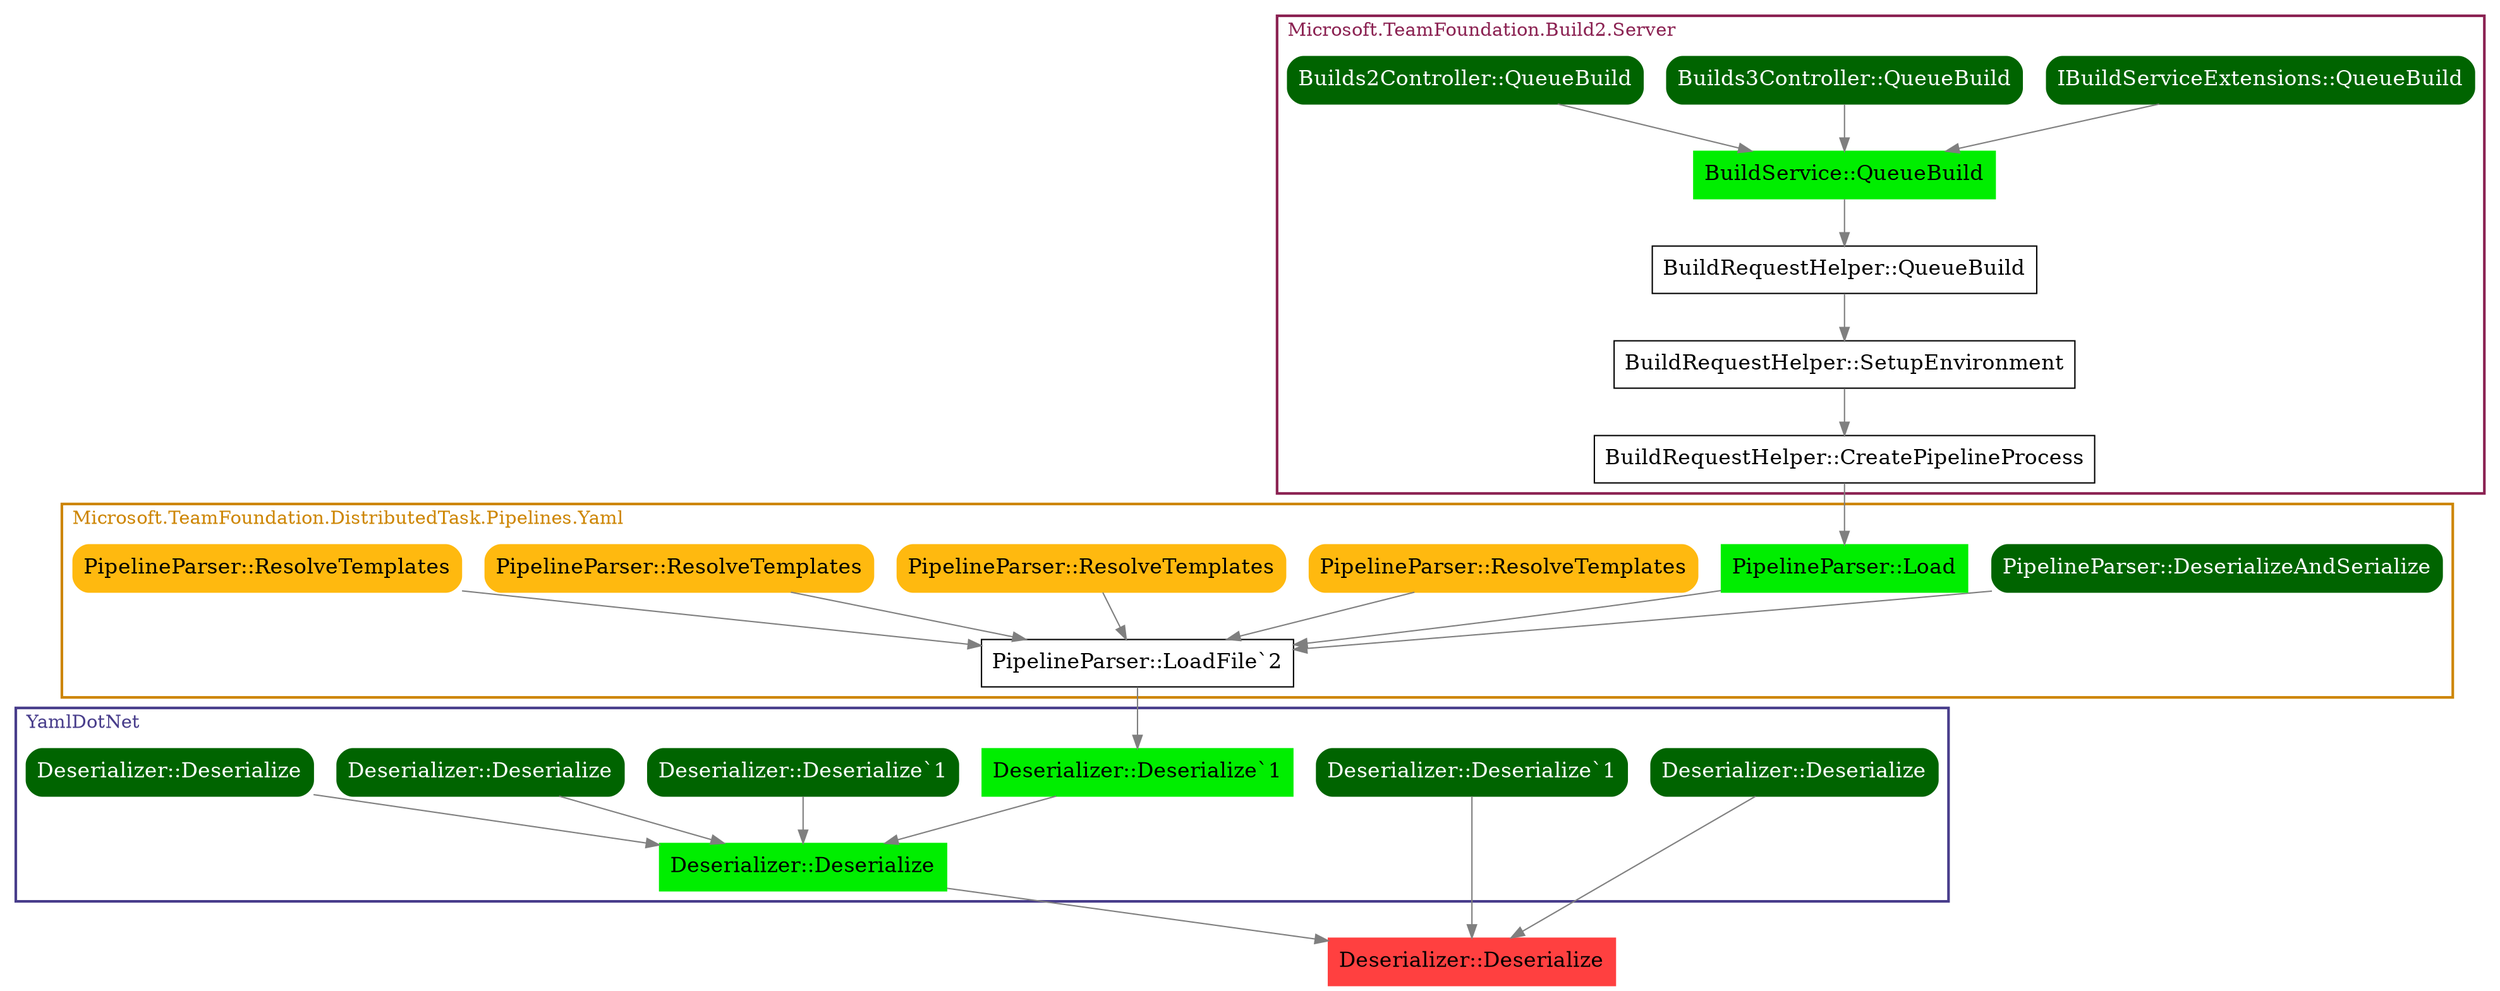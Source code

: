 digraph G {
node [fontsize = 16];
0 [label="Deserializer::Deserialize", shape="box", style="filled", fillcolor="brown1", color="brown1"];
subgraph cluster_0 {
label="YamlDotNet";
color=darkslateblue;
fontcolor=darkslateblue;
penwidth=2;
labeljust=l;
1 [label="Deserializer::Deserialize", shape="box", style="filled", fillcolor="green2", color="green2"];
2 [label="Deserializer::Deserialize`1", shape="box", style="filled, rounded", fillcolor="darkgreen", color="darkgreen", fontcolor="white"];
3 [label="Deserializer::Deserialize", shape="box", style="filled, rounded", fillcolor="darkgreen", color="darkgreen", fontcolor="white"];
4 [label="Deserializer::Deserialize`1", shape="box", style="filled", fillcolor="green2", color="green2"];
5 [label="Deserializer::Deserialize`1", shape="box", style="filled, rounded", fillcolor="darkgreen", color="darkgreen", fontcolor="white"];
6 [label="Deserializer::Deserialize", shape="box", style="filled, rounded", fillcolor="darkgreen", color="darkgreen", fontcolor="white"];
7 [label="Deserializer::Deserialize", shape="box", style="filled, rounded", fillcolor="darkgreen", color="darkgreen", fontcolor="white"];
}
subgraph cluster_1 {
label="Microsoft.TeamFoundation.DistributedTask.Pipelines.Yaml";
color=orange3;
fontcolor=orange3;
penwidth=2;
labeljust=l;
8 [label="PipelineParser::LoadFile`2", shape="box"];
9 [label="PipelineParser::DeserializeAndSerialize", shape="box", style="filled, rounded", fillcolor="darkgreen", color="darkgreen", fontcolor="white"];
10 [label="PipelineParser::Load", shape="box", style="filled", fillcolor="green2", color="green2"];
11 [label="PipelineParser::ResolveTemplates", shape="box", style="filled, rounded", fillcolor="darkgoldenrod1", color="darkgoldenrod1"];
12 [label="PipelineParser::ResolveTemplates", shape="box", style="filled, rounded", fillcolor="darkgoldenrod1", color="darkgoldenrod1"];
13 [label="PipelineParser::ResolveTemplates", shape="box", style="filled, rounded", fillcolor="darkgoldenrod1", color="darkgoldenrod1"];
14 [label="PipelineParser::ResolveTemplates", shape="box", style="filled, rounded", fillcolor="darkgoldenrod1", color="darkgoldenrod1"];
}
subgraph cluster_2 {
label="Microsoft.TeamFoundation.Build2.Server";
color=violetred4;
fontcolor=violetred4;
penwidth=2;
labeljust=l;
15 [label="BuildRequestHelper::CreatePipelineProcess", shape="box"];
16 [label="BuildRequestHelper::SetupEnvironment", shape="box"];
17 [label="BuildRequestHelper::QueueBuild", shape="box"];
18 [label="BuildService::QueueBuild", shape="box", style="filled", fillcolor="green2", color="green2"];
19 [label="IBuildServiceExtensions::QueueBuild", shape="box", style="filled, rounded", fillcolor="darkgreen", color="darkgreen", fontcolor="white"];
20 [label="Builds3Controller::QueueBuild", shape="box", style="filled, rounded", fillcolor="darkgreen", color="darkgreen", fontcolor="white"];
21 [label="Builds2Controller::QueueBuild", shape="box", style="filled, rounded", fillcolor="darkgreen", color="darkgreen", fontcolor="white"];
}
1 -> 0 [color="gray50"];
2 -> 0 [color="gray50"];
3 -> 0 [color="gray50"];
4 -> 1 [color="gray50"];
5 -> 1 [color="gray50"];
6 -> 1 [color="gray50"];
7 -> 1 [color="gray50"];
8 -> 4 [color="gray50"];
9 -> 8 [color="gray50"];
10 -> 8 [color="gray50"];
11 -> 8 [color="gray50"];
12 -> 8 [color="gray50"];
13 -> 8 [color="gray50"];
14 -> 8 [color="gray50"];
15 -> 10 [color="gray50"];
16 -> 15 [color="gray50"];
17 -> 16 [color="gray50"];
18 -> 17 [color="gray50"];
19 -> 18 [color="gray50"];
20 -> 18 [color="gray50"];
21 -> 18 [color="gray50"];
}
